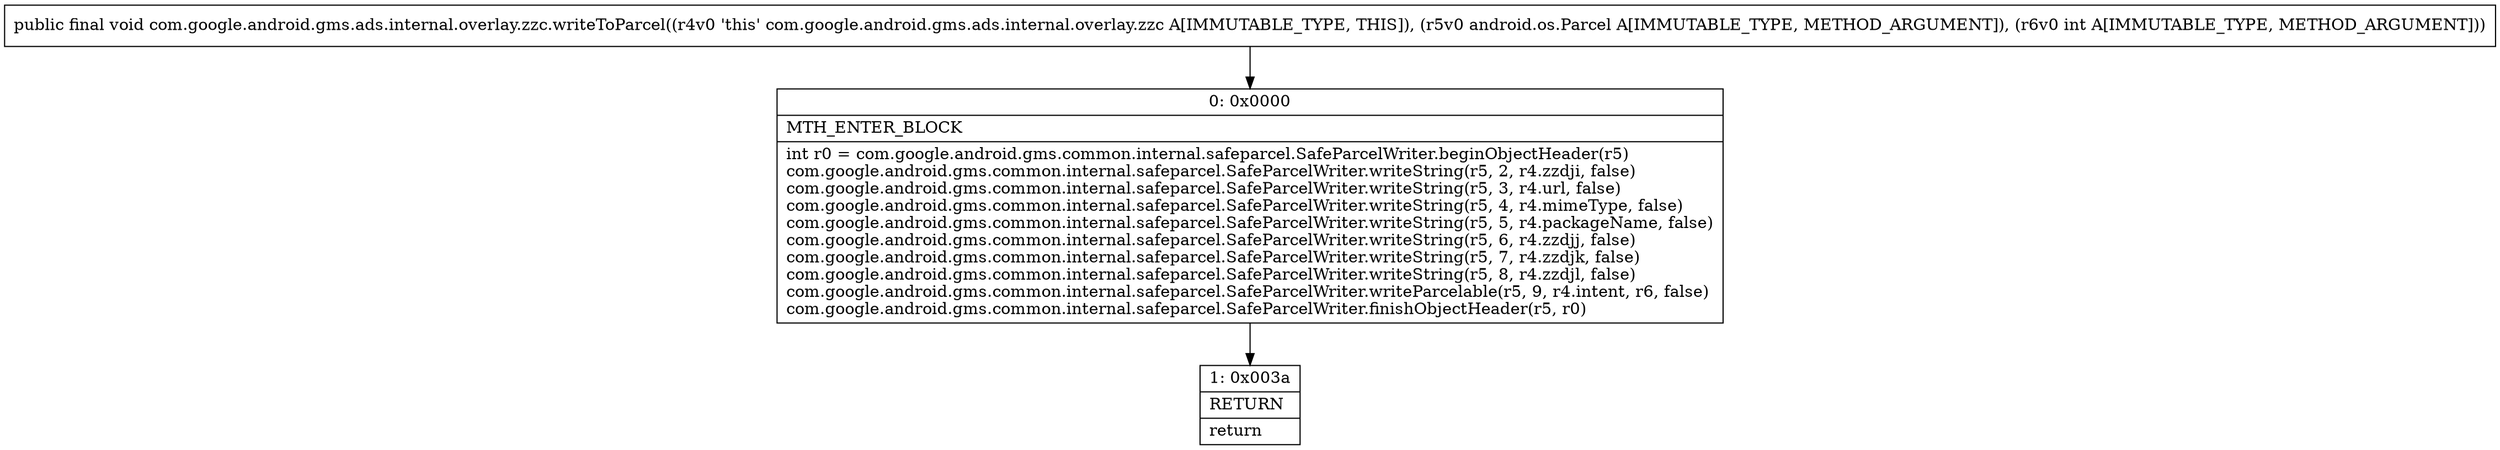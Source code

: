 digraph "CFG forcom.google.android.gms.ads.internal.overlay.zzc.writeToParcel(Landroid\/os\/Parcel;I)V" {
Node_0 [shape=record,label="{0\:\ 0x0000|MTH_ENTER_BLOCK\l|int r0 = com.google.android.gms.common.internal.safeparcel.SafeParcelWriter.beginObjectHeader(r5)\lcom.google.android.gms.common.internal.safeparcel.SafeParcelWriter.writeString(r5, 2, r4.zzdji, false)\lcom.google.android.gms.common.internal.safeparcel.SafeParcelWriter.writeString(r5, 3, r4.url, false)\lcom.google.android.gms.common.internal.safeparcel.SafeParcelWriter.writeString(r5, 4, r4.mimeType, false)\lcom.google.android.gms.common.internal.safeparcel.SafeParcelWriter.writeString(r5, 5, r4.packageName, false)\lcom.google.android.gms.common.internal.safeparcel.SafeParcelWriter.writeString(r5, 6, r4.zzdjj, false)\lcom.google.android.gms.common.internal.safeparcel.SafeParcelWriter.writeString(r5, 7, r4.zzdjk, false)\lcom.google.android.gms.common.internal.safeparcel.SafeParcelWriter.writeString(r5, 8, r4.zzdjl, false)\lcom.google.android.gms.common.internal.safeparcel.SafeParcelWriter.writeParcelable(r5, 9, r4.intent, r6, false)\lcom.google.android.gms.common.internal.safeparcel.SafeParcelWriter.finishObjectHeader(r5, r0)\l}"];
Node_1 [shape=record,label="{1\:\ 0x003a|RETURN\l|return\l}"];
MethodNode[shape=record,label="{public final void com.google.android.gms.ads.internal.overlay.zzc.writeToParcel((r4v0 'this' com.google.android.gms.ads.internal.overlay.zzc A[IMMUTABLE_TYPE, THIS]), (r5v0 android.os.Parcel A[IMMUTABLE_TYPE, METHOD_ARGUMENT]), (r6v0 int A[IMMUTABLE_TYPE, METHOD_ARGUMENT])) }"];
MethodNode -> Node_0;
Node_0 -> Node_1;
}

